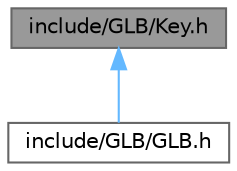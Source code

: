 digraph "include/GLB/Key.h"
{
 // LATEX_PDF_SIZE
  bgcolor="transparent";
  edge [fontname=Helvetica,fontsize=10,labelfontname=Helvetica,labelfontsize=10];
  node [fontname=Helvetica,fontsize=10,shape=box,height=0.2,width=0.4];
  Node1 [id="Node000001",label="include/GLB/Key.h",height=0.2,width=0.4,color="gray40", fillcolor="grey60", style="filled", fontcolor="black",tooltip="Defines key-related functionalities and constants."];
  Node1 -> Node2 [id="edge1_Node000001_Node000002",dir="back",color="steelblue1",style="solid",tooltip=" "];
  Node2 [id="Node000002",label="include/GLB/GLB.h",height=0.2,width=0.4,color="grey40", fillcolor="white", style="filled",URL="$_g_l_b_8h.html",tooltip="Main header file for the GLB library."];
}
